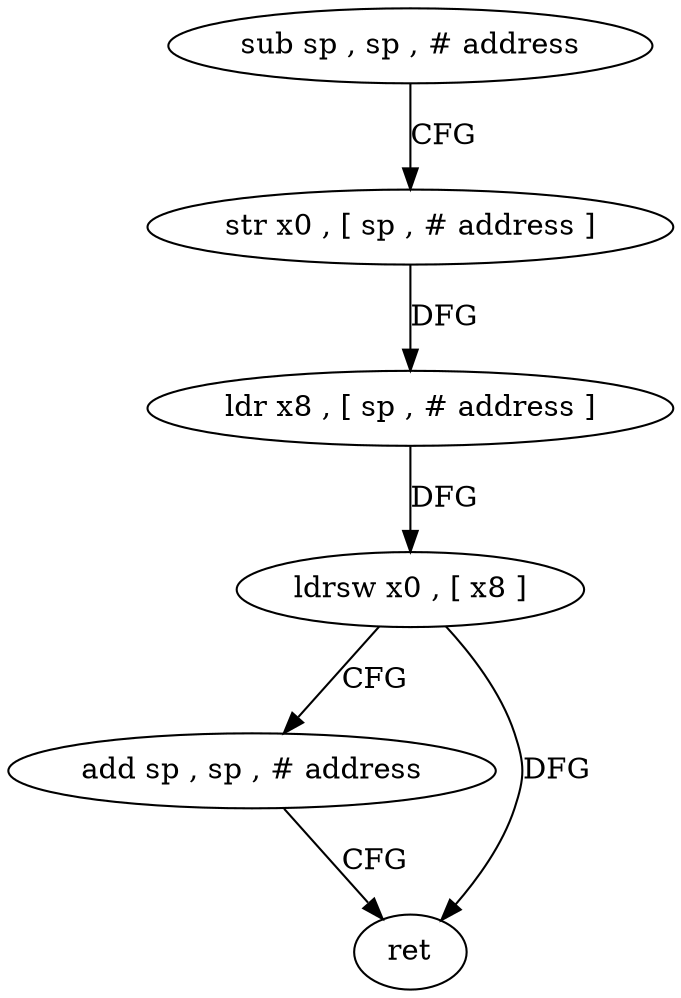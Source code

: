 digraph "func" {
"168052" [label = "sub sp , sp , # address" ]
"168056" [label = "str x0 , [ sp , # address ]" ]
"168060" [label = "ldr x8 , [ sp , # address ]" ]
"168064" [label = "ldrsw x0 , [ x8 ]" ]
"168068" [label = "add sp , sp , # address" ]
"168072" [label = "ret" ]
"168052" -> "168056" [ label = "CFG" ]
"168056" -> "168060" [ label = "DFG" ]
"168060" -> "168064" [ label = "DFG" ]
"168064" -> "168068" [ label = "CFG" ]
"168064" -> "168072" [ label = "DFG" ]
"168068" -> "168072" [ label = "CFG" ]
}
